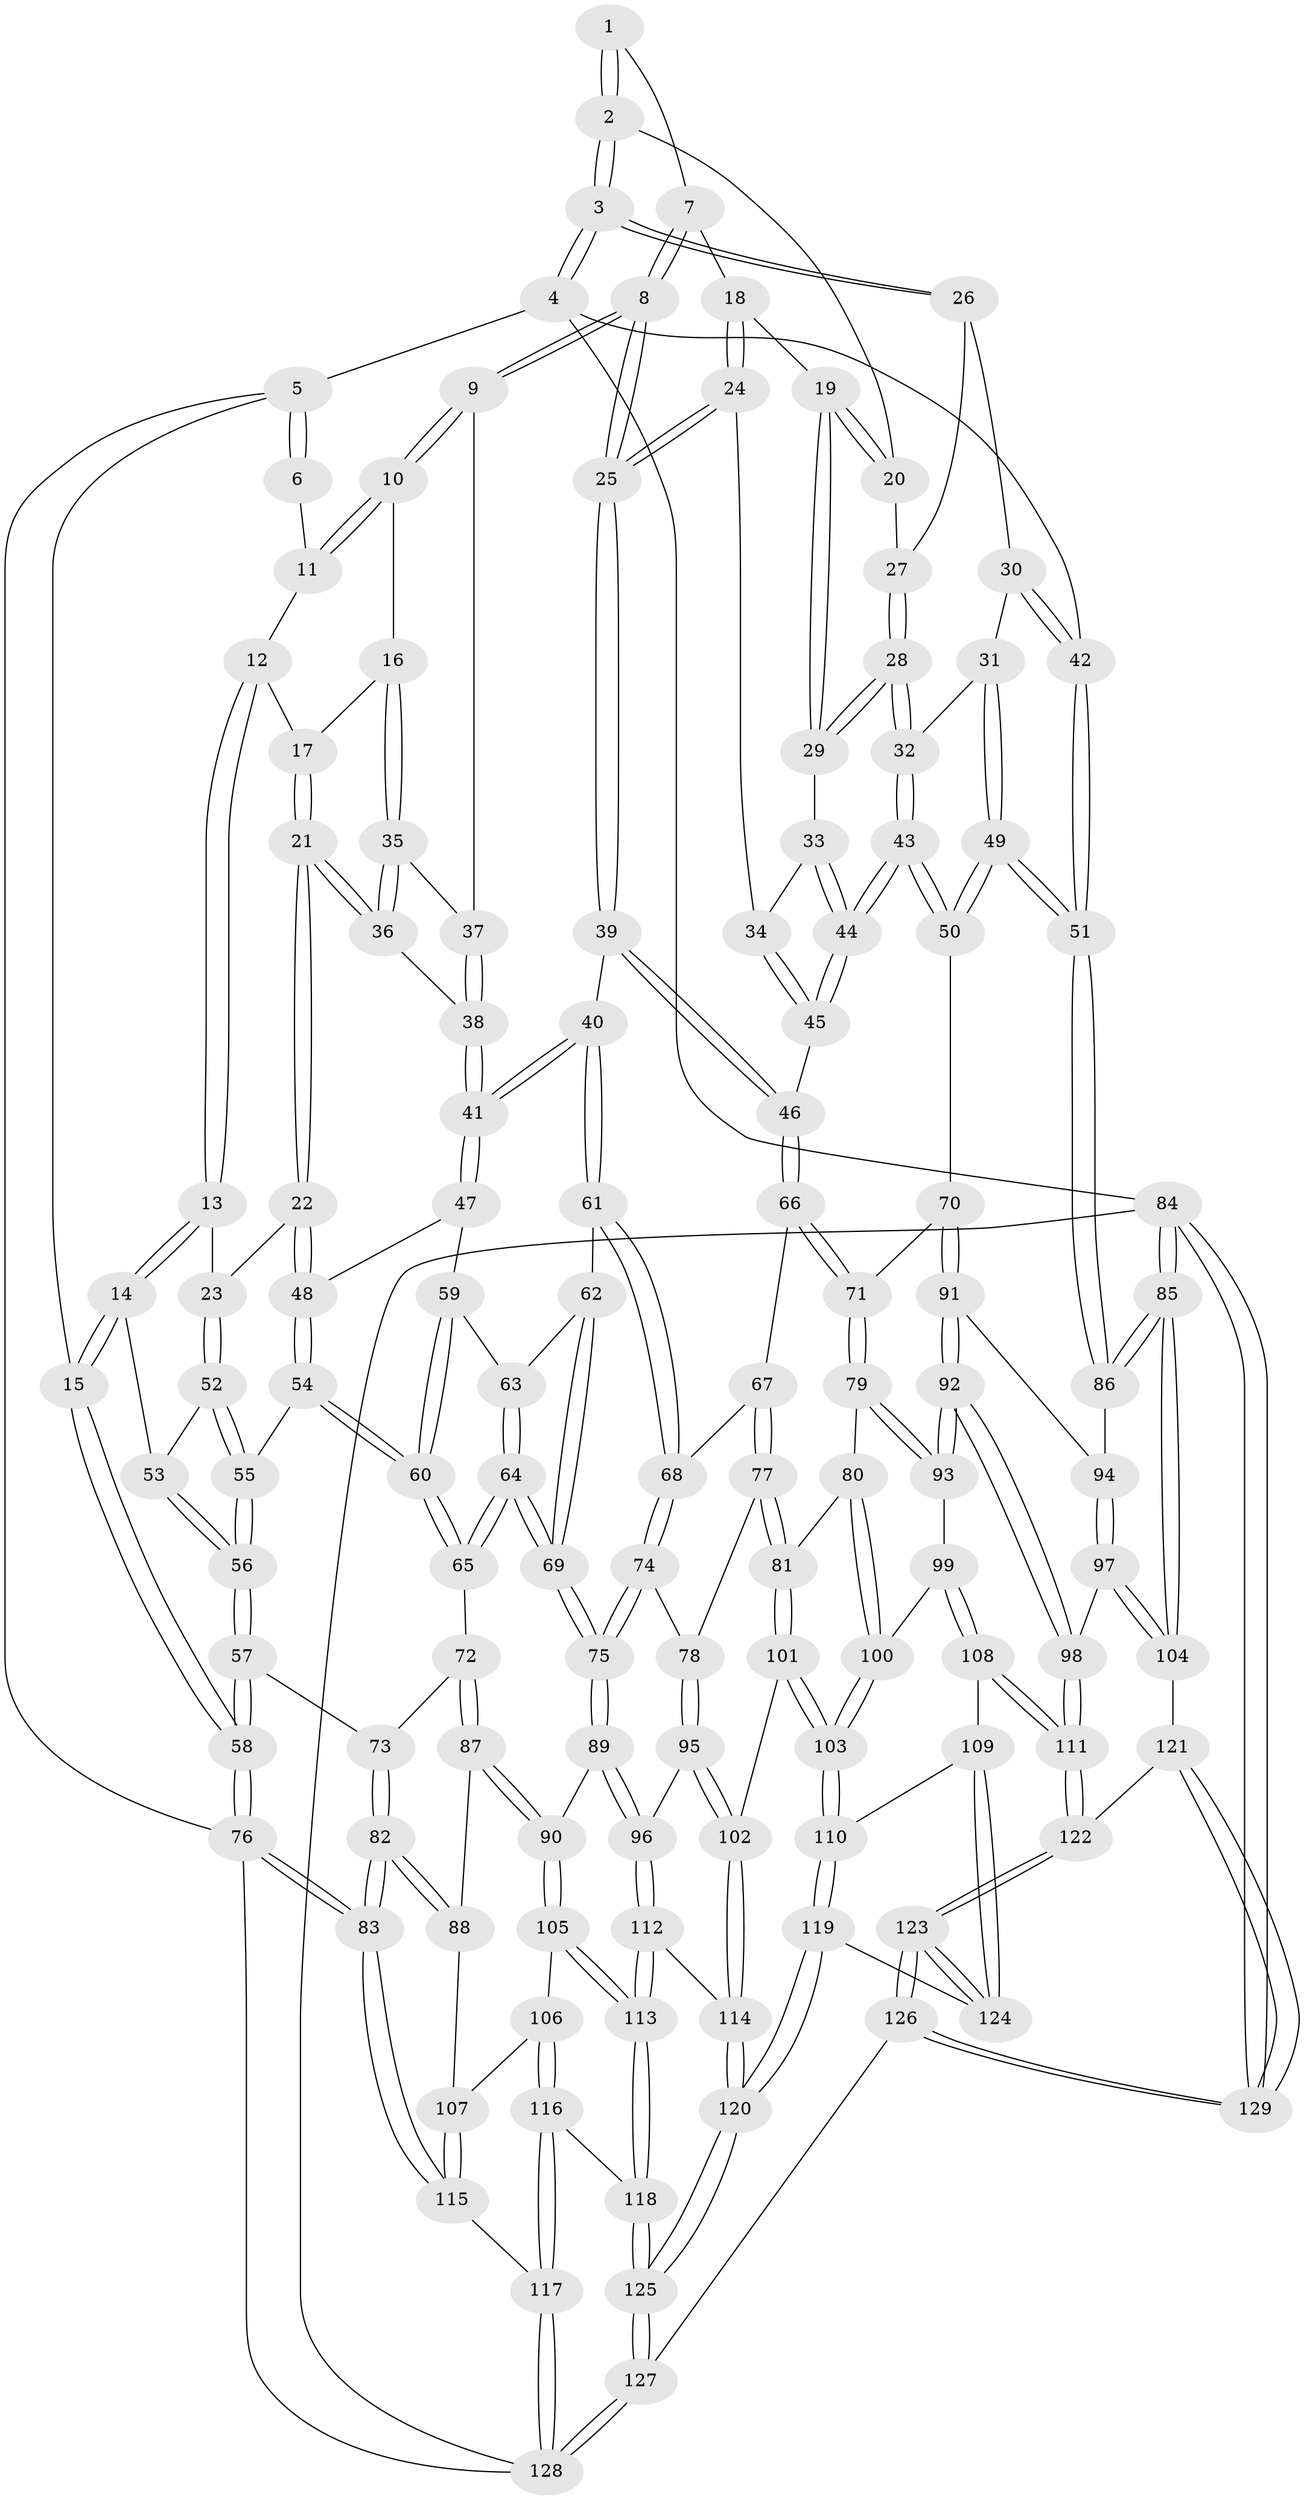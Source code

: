 // Generated by graph-tools (version 1.1) at 2025/00/03/09/25 05:00:42]
// undirected, 129 vertices, 319 edges
graph export_dot {
graph [start="1"]
  node [color=gray90,style=filled];
  1 [pos="+0.5734994667597936+0"];
  2 [pos="+1+0"];
  3 [pos="+1+0"];
  4 [pos="+1+0"];
  5 [pos="+0+0"];
  6 [pos="+0.29177054665162033+0"];
  7 [pos="+0.6061757871649299+0"];
  8 [pos="+0.5170900255471185+0.12982594999279556"];
  9 [pos="+0.478643511896261+0.11675747795898686"];
  10 [pos="+0.44008262039921486+0.09879491039145706"];
  11 [pos="+0.29263043940665867+0"];
  12 [pos="+0.2869155191399296+0"];
  13 [pos="+0.19467710519196257+0.18800900166265896"];
  14 [pos="+0+0.13945385387126866"];
  15 [pos="+0+0.04761966027396399"];
  16 [pos="+0.3938213708107434+0.12694371700771767"];
  17 [pos="+0.30871404060046803+0.07016467502245426"];
  18 [pos="+0.6586108791715926+0.04284172728455587"];
  19 [pos="+0.7490477456911673+0.08369972081233301"];
  20 [pos="+0.7673910549340104+0.07152998203704461"];
  21 [pos="+0.2925293893083918+0.2039033753623424"];
  22 [pos="+0.2702295502797604+0.224485197988303"];
  23 [pos="+0.2532733666184692+0.2216772648966713"];
  24 [pos="+0.6422319782439662+0.16153791476500076"];
  25 [pos="+0.5192942167980558+0.13591355877632666"];
  26 [pos="+0.908343058200862+0.089282328300842"];
  27 [pos="+0.8649090444123052+0.1123331941698151"];
  28 [pos="+0.8405673628154986+0.18943040104946693"];
  29 [pos="+0.7481337278846171+0.13288619946043645"];
  30 [pos="+0.9256943492056546+0.17063653161137804"];
  31 [pos="+0.9220144483585491+0.21198554416545112"];
  32 [pos="+0.8481889331428877+0.20826976482163484"];
  33 [pos="+0.7412137794625746+0.1429072133119807"];
  34 [pos="+0.6548056822026285+0.1759673446793832"];
  35 [pos="+0.37755016204559166+0.14768756219172005"];
  36 [pos="+0.33803051939190715+0.18623451515310063"];
  37 [pos="+0.4210833599937607+0.18660769963722873"];
  38 [pos="+0.41850882552702323+0.21920548504704784"];
  39 [pos="+0.5162154298568087+0.28597953313816327"];
  40 [pos="+0.5107632535130905+0.2893622414912798"];
  41 [pos="+0.4962542174489372+0.287429082743729"];
  42 [pos="+1+0"];
  43 [pos="+0.7691670025559806+0.32947015794897083"];
  44 [pos="+0.7399966300369163+0.3161986749368789"];
  45 [pos="+0.6455008147173152+0.3050136930739291"];
  46 [pos="+0.6396253227306472+0.30684810644231464"];
  47 [pos="+0.346384265631068+0.3104170212472589"];
  48 [pos="+0.2880857295459395+0.2533652004849968"];
  49 [pos="+1+0.35623820495358577"];
  50 [pos="+0.8056651985018132+0.37872690629385325"];
  51 [pos="+1+0.36165537945819337"];
  52 [pos="+0.18266395143378217+0.33227212489180424"];
  53 [pos="+0.12454178356406911+0.33185973026473997"];
  54 [pos="+0.22974021107787024+0.3994230775073861"];
  55 [pos="+0.21581328278394474+0.39566521751916467"];
  56 [pos="+0.10167986604096788+0.4483878813138143"];
  57 [pos="+0.09735679916955191+0.45369607910402704"];
  58 [pos="+0+0.4304715904990096"];
  59 [pos="+0.3462613553168782+0.3116334008476293"];
  60 [pos="+0.24446265276403578+0.410803253303446"];
  61 [pos="+0.4892313829146809+0.38125283898863443"];
  62 [pos="+0.41350454941831805+0.39452689727260626"];
  63 [pos="+0.35240546229405445+0.35523339211515076"];
  64 [pos="+0.324973269367154+0.4814317411715237"];
  65 [pos="+0.25617354687552424+0.42806499747065696"];
  66 [pos="+0.6220704318818375+0.4137371729716507"];
  67 [pos="+0.5554793979221588+0.44621987781511663"];
  68 [pos="+0.49151940654078613+0.4018591032308427"];
  69 [pos="+0.3384470614537467+0.508063796131193"];
  70 [pos="+0.7850638407604494+0.4633348099171081"];
  71 [pos="+0.6600202212518379+0.4919759135403743"];
  72 [pos="+0.16215347951600692+0.5114744703882821"];
  73 [pos="+0.11030315543655293+0.4730945478319513"];
  74 [pos="+0.4472019490085387+0.49231838643762527"];
  75 [pos="+0.34578367443235863+0.5309970084875454"];
  76 [pos="+0+0.7737798483837707"];
  77 [pos="+0.5682804742596105+0.5407427941902155"];
  78 [pos="+0.5282309875809627+0.5349051249828167"];
  79 [pos="+0.6301510595176112+0.5303678971661018"];
  80 [pos="+0.6198500028765055+0.5368438352024192"];
  81 [pos="+0.577779200267851+0.5474184290699163"];
  82 [pos="+0.06318757703448608+0.6451106428324186"];
  83 [pos="+0+0.7714021646712069"];
  84 [pos="+1+1"];
  85 [pos="+1+0.7547576839279907"];
  86 [pos="+1+0.3818625855165602"];
  87 [pos="+0.18776225720116393+0.5464248949191637"];
  88 [pos="+0.13336357408347516+0.6126592963320135"];
  89 [pos="+0.3377546787425308+0.5557026374206185"];
  90 [pos="+0.2995052641249622+0.5770846011147726"];
  91 [pos="+0.7990201927686577+0.5023492417479951"];
  92 [pos="+0.7715037587785206+0.5995277196419909"];
  93 [pos="+0.7416925122101973+0.6016881447011244"];
  94 [pos="+0.9028600078919666+0.5433982515949894"];
  95 [pos="+0.45962696205158293+0.6097288597087375"];
  96 [pos="+0.3765056441291686+0.5966528546400236"];
  97 [pos="+0.91743959759772+0.6369646806463397"];
  98 [pos="+0.8042510462360692+0.6651140282093688"];
  99 [pos="+0.6775700490339347+0.635156484151819"];
  100 [pos="+0.6721289351506502+0.6341134791996793"];
  101 [pos="+0.5596034171543769+0.6590454611949628"];
  102 [pos="+0.5352502556625318+0.6638314243987593"];
  103 [pos="+0.579133703342199+0.6745920664986572"];
  104 [pos="+1+0.7402968586297123"];
  105 [pos="+0.2636646546068398+0.6529990700310985"];
  106 [pos="+0.25934403572588494+0.6576954923976158"];
  107 [pos="+0.22696176533252857+0.671510130597461"];
  108 [pos="+0.700194599742183+0.716108070374528"];
  109 [pos="+0.687244050674531+0.7228190942956961"];
  110 [pos="+0.6179393645448166+0.7501592340029363"];
  111 [pos="+0.7898156654769715+0.7183840102683804"];
  112 [pos="+0.4081996180544416+0.7070333006636196"];
  113 [pos="+0.3686447412190263+0.7538406708020188"];
  114 [pos="+0.47221551460536104+0.7192991470639554"];
  115 [pos="+0.07642811220823624+0.8146865906761455"];
  116 [pos="+0.2791161955194023+0.7865129125576205"];
  117 [pos="+0.09474472901290258+0.8269511358356606"];
  118 [pos="+0.3489354946959285+0.8110193683823923"];
  119 [pos="+0.6106040858944939+0.786143932596894"];
  120 [pos="+0.5289479487408039+0.8968989143332178"];
  121 [pos="+0.8651099370611219+0.8070986189119493"];
  122 [pos="+0.8181765790543815+0.7954358448493319"];
  123 [pos="+0.7679487095878783+0.8430725491242244"];
  124 [pos="+0.7223377997136239+0.8226098158973604"];
  125 [pos="+0.46978979821201255+1"];
  126 [pos="+0.6558214236080472+1"];
  127 [pos="+0.46985354899960025+1"];
  128 [pos="+0.34144569807924097+1"];
  129 [pos="+0.9972836412630748+1"];
  1 -- 2;
  1 -- 2;
  1 -- 7;
  2 -- 3;
  2 -- 3;
  2 -- 20;
  3 -- 4;
  3 -- 4;
  3 -- 26;
  3 -- 26;
  4 -- 5;
  4 -- 42;
  4 -- 84;
  5 -- 6;
  5 -- 6;
  5 -- 15;
  5 -- 76;
  6 -- 11;
  7 -- 8;
  7 -- 8;
  7 -- 18;
  8 -- 9;
  8 -- 9;
  8 -- 25;
  8 -- 25;
  9 -- 10;
  9 -- 10;
  9 -- 37;
  10 -- 11;
  10 -- 11;
  10 -- 16;
  11 -- 12;
  12 -- 13;
  12 -- 13;
  12 -- 17;
  13 -- 14;
  13 -- 14;
  13 -- 23;
  14 -- 15;
  14 -- 15;
  14 -- 53;
  15 -- 58;
  15 -- 58;
  16 -- 17;
  16 -- 35;
  16 -- 35;
  17 -- 21;
  17 -- 21;
  18 -- 19;
  18 -- 24;
  18 -- 24;
  19 -- 20;
  19 -- 20;
  19 -- 29;
  19 -- 29;
  20 -- 27;
  21 -- 22;
  21 -- 22;
  21 -- 36;
  21 -- 36;
  22 -- 23;
  22 -- 48;
  22 -- 48;
  23 -- 52;
  23 -- 52;
  24 -- 25;
  24 -- 25;
  24 -- 34;
  25 -- 39;
  25 -- 39;
  26 -- 27;
  26 -- 30;
  27 -- 28;
  27 -- 28;
  28 -- 29;
  28 -- 29;
  28 -- 32;
  28 -- 32;
  29 -- 33;
  30 -- 31;
  30 -- 42;
  30 -- 42;
  31 -- 32;
  31 -- 49;
  31 -- 49;
  32 -- 43;
  32 -- 43;
  33 -- 34;
  33 -- 44;
  33 -- 44;
  34 -- 45;
  34 -- 45;
  35 -- 36;
  35 -- 36;
  35 -- 37;
  36 -- 38;
  37 -- 38;
  37 -- 38;
  38 -- 41;
  38 -- 41;
  39 -- 40;
  39 -- 46;
  39 -- 46;
  40 -- 41;
  40 -- 41;
  40 -- 61;
  40 -- 61;
  41 -- 47;
  41 -- 47;
  42 -- 51;
  42 -- 51;
  43 -- 44;
  43 -- 44;
  43 -- 50;
  43 -- 50;
  44 -- 45;
  44 -- 45;
  45 -- 46;
  46 -- 66;
  46 -- 66;
  47 -- 48;
  47 -- 59;
  48 -- 54;
  48 -- 54;
  49 -- 50;
  49 -- 50;
  49 -- 51;
  49 -- 51;
  50 -- 70;
  51 -- 86;
  51 -- 86;
  52 -- 53;
  52 -- 55;
  52 -- 55;
  53 -- 56;
  53 -- 56;
  54 -- 55;
  54 -- 60;
  54 -- 60;
  55 -- 56;
  55 -- 56;
  56 -- 57;
  56 -- 57;
  57 -- 58;
  57 -- 58;
  57 -- 73;
  58 -- 76;
  58 -- 76;
  59 -- 60;
  59 -- 60;
  59 -- 63;
  60 -- 65;
  60 -- 65;
  61 -- 62;
  61 -- 68;
  61 -- 68;
  62 -- 63;
  62 -- 69;
  62 -- 69;
  63 -- 64;
  63 -- 64;
  64 -- 65;
  64 -- 65;
  64 -- 69;
  64 -- 69;
  65 -- 72;
  66 -- 67;
  66 -- 71;
  66 -- 71;
  67 -- 68;
  67 -- 77;
  67 -- 77;
  68 -- 74;
  68 -- 74;
  69 -- 75;
  69 -- 75;
  70 -- 71;
  70 -- 91;
  70 -- 91;
  71 -- 79;
  71 -- 79;
  72 -- 73;
  72 -- 87;
  72 -- 87;
  73 -- 82;
  73 -- 82;
  74 -- 75;
  74 -- 75;
  74 -- 78;
  75 -- 89;
  75 -- 89;
  76 -- 83;
  76 -- 83;
  76 -- 128;
  77 -- 78;
  77 -- 81;
  77 -- 81;
  78 -- 95;
  78 -- 95;
  79 -- 80;
  79 -- 93;
  79 -- 93;
  80 -- 81;
  80 -- 100;
  80 -- 100;
  81 -- 101;
  81 -- 101;
  82 -- 83;
  82 -- 83;
  82 -- 88;
  82 -- 88;
  83 -- 115;
  83 -- 115;
  84 -- 85;
  84 -- 85;
  84 -- 129;
  84 -- 129;
  84 -- 128;
  85 -- 86;
  85 -- 86;
  85 -- 104;
  85 -- 104;
  86 -- 94;
  87 -- 88;
  87 -- 90;
  87 -- 90;
  88 -- 107;
  89 -- 90;
  89 -- 96;
  89 -- 96;
  90 -- 105;
  90 -- 105;
  91 -- 92;
  91 -- 92;
  91 -- 94;
  92 -- 93;
  92 -- 93;
  92 -- 98;
  92 -- 98;
  93 -- 99;
  94 -- 97;
  94 -- 97;
  95 -- 96;
  95 -- 102;
  95 -- 102;
  96 -- 112;
  96 -- 112;
  97 -- 98;
  97 -- 104;
  97 -- 104;
  98 -- 111;
  98 -- 111;
  99 -- 100;
  99 -- 108;
  99 -- 108;
  100 -- 103;
  100 -- 103;
  101 -- 102;
  101 -- 103;
  101 -- 103;
  102 -- 114;
  102 -- 114;
  103 -- 110;
  103 -- 110;
  104 -- 121;
  105 -- 106;
  105 -- 113;
  105 -- 113;
  106 -- 107;
  106 -- 116;
  106 -- 116;
  107 -- 115;
  107 -- 115;
  108 -- 109;
  108 -- 111;
  108 -- 111;
  109 -- 110;
  109 -- 124;
  109 -- 124;
  110 -- 119;
  110 -- 119;
  111 -- 122;
  111 -- 122;
  112 -- 113;
  112 -- 113;
  112 -- 114;
  113 -- 118;
  113 -- 118;
  114 -- 120;
  114 -- 120;
  115 -- 117;
  116 -- 117;
  116 -- 117;
  116 -- 118;
  117 -- 128;
  117 -- 128;
  118 -- 125;
  118 -- 125;
  119 -- 120;
  119 -- 120;
  119 -- 124;
  120 -- 125;
  120 -- 125;
  121 -- 122;
  121 -- 129;
  121 -- 129;
  122 -- 123;
  122 -- 123;
  123 -- 124;
  123 -- 124;
  123 -- 126;
  123 -- 126;
  125 -- 127;
  125 -- 127;
  126 -- 127;
  126 -- 129;
  126 -- 129;
  127 -- 128;
  127 -- 128;
}
